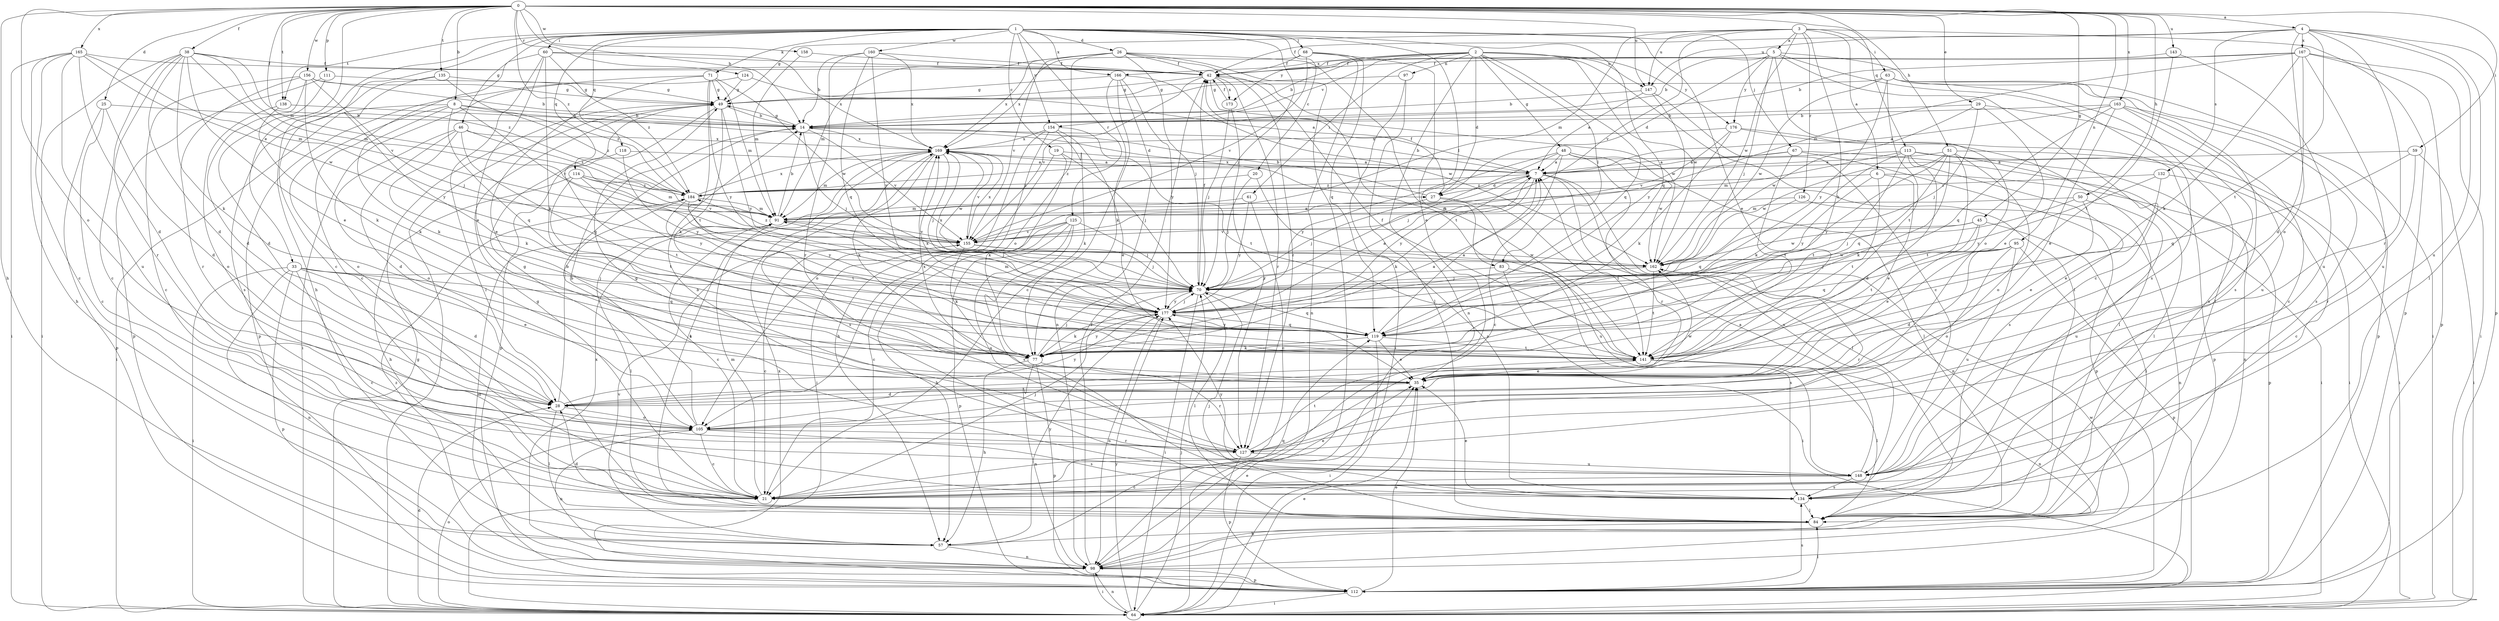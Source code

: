 strict digraph  {
0;
1;
2;
3;
4;
5;
6;
7;
8;
14;
19;
20;
21;
25;
26;
27;
28;
29;
33;
35;
38;
42;
45;
46;
48;
49;
50;
51;
57;
59;
60;
61;
63;
64;
67;
68;
70;
71;
77;
83;
84;
91;
95;
97;
98;
105;
111;
112;
113;
114;
118;
119;
124;
125;
126;
127;
132;
134;
135;
138;
141;
143;
147;
148;
154;
155;
156;
158;
160;
162;
163;
165;
166;
167;
169;
173;
176;
177;
184;
0 -> 4  [label=a];
0 -> 8  [label=b];
0 -> 14  [label=b];
0 -> 25  [label=d];
0 -> 29  [label=e];
0 -> 33  [label=e];
0 -> 38  [label=f];
0 -> 45  [label=g];
0 -> 50  [label=h];
0 -> 51  [label=h];
0 -> 57  [label=h];
0 -> 59  [label=i];
0 -> 91  [label=m];
0 -> 95  [label=n];
0 -> 105  [label=o];
0 -> 111  [label=p];
0 -> 113  [label=q];
0 -> 124  [label=r];
0 -> 135  [label=t];
0 -> 138  [label=t];
0 -> 143  [label=u];
0 -> 147  [label=u];
0 -> 156  [label=w];
0 -> 158  [label=w];
0 -> 163  [label=x];
0 -> 165  [label=x];
0 -> 184  [label=z];
1 -> 19  [label=c];
1 -> 20  [label=c];
1 -> 21  [label=c];
1 -> 26  [label=d];
1 -> 35  [label=e];
1 -> 46  [label=g];
1 -> 57  [label=h];
1 -> 60  [label=i];
1 -> 67  [label=j];
1 -> 68  [label=j];
1 -> 70  [label=j];
1 -> 71  [label=k];
1 -> 83  [label=l];
1 -> 114  [label=q];
1 -> 118  [label=q];
1 -> 119  [label=q];
1 -> 125  [label=r];
1 -> 138  [label=t];
1 -> 154  [label=v];
1 -> 160  [label=w];
1 -> 166  [label=x];
2 -> 14  [label=b];
2 -> 27  [label=d];
2 -> 48  [label=g];
2 -> 61  [label=i];
2 -> 83  [label=l];
2 -> 84  [label=l];
2 -> 97  [label=n];
2 -> 98  [label=n];
2 -> 119  [label=q];
2 -> 147  [label=u];
2 -> 154  [label=v];
2 -> 162  [label=w];
2 -> 166  [label=x];
2 -> 173  [label=y];
2 -> 176  [label=y];
3 -> 5  [label=a];
3 -> 6  [label=a];
3 -> 49  [label=g];
3 -> 63  [label=i];
3 -> 77  [label=k];
3 -> 91  [label=m];
3 -> 112  [label=p];
3 -> 126  [label=r];
3 -> 147  [label=u];
3 -> 155  [label=v];
3 -> 162  [label=w];
4 -> 42  [label=f];
4 -> 84  [label=l];
4 -> 105  [label=o];
4 -> 112  [label=p];
4 -> 127  [label=r];
4 -> 132  [label=s];
4 -> 141  [label=t];
4 -> 147  [label=u];
4 -> 148  [label=u];
4 -> 167  [label=x];
5 -> 14  [label=b];
5 -> 21  [label=c];
5 -> 27  [label=d];
5 -> 42  [label=f];
5 -> 64  [label=i];
5 -> 70  [label=j];
5 -> 105  [label=o];
5 -> 134  [label=s];
5 -> 176  [label=y];
6 -> 35  [label=e];
6 -> 112  [label=p];
6 -> 141  [label=t];
6 -> 177  [label=y];
6 -> 184  [label=z];
7 -> 14  [label=b];
7 -> 27  [label=d];
7 -> 77  [label=k];
7 -> 84  [label=l];
7 -> 98  [label=n];
7 -> 148  [label=u];
7 -> 169  [label=x];
7 -> 177  [label=y];
7 -> 184  [label=z];
8 -> 14  [label=b];
8 -> 27  [label=d];
8 -> 64  [label=i];
8 -> 77  [label=k];
8 -> 105  [label=o];
8 -> 119  [label=q];
8 -> 155  [label=v];
8 -> 184  [label=z];
14 -> 49  [label=g];
14 -> 70  [label=j];
14 -> 155  [label=v];
14 -> 169  [label=x];
19 -> 7  [label=a];
19 -> 64  [label=i];
19 -> 70  [label=j];
19 -> 77  [label=k];
20 -> 70  [label=j];
20 -> 134  [label=s];
20 -> 184  [label=z];
21 -> 35  [label=e];
21 -> 49  [label=g];
21 -> 70  [label=j];
21 -> 91  [label=m];
25 -> 14  [label=b];
25 -> 21  [label=c];
25 -> 28  [label=d];
25 -> 112  [label=p];
26 -> 42  [label=f];
26 -> 64  [label=i];
26 -> 70  [label=j];
26 -> 91  [label=m];
26 -> 105  [label=o];
26 -> 127  [label=r];
26 -> 141  [label=t];
26 -> 155  [label=v];
26 -> 169  [label=x];
27 -> 14  [label=b];
27 -> 42  [label=f];
27 -> 70  [label=j];
27 -> 141  [label=t];
27 -> 148  [label=u];
28 -> 14  [label=b];
28 -> 84  [label=l];
28 -> 105  [label=o];
28 -> 162  [label=w];
28 -> 177  [label=y];
29 -> 14  [label=b];
29 -> 35  [label=e];
29 -> 70  [label=j];
29 -> 134  [label=s];
29 -> 162  [label=w];
33 -> 21  [label=c];
33 -> 28  [label=d];
33 -> 35  [label=e];
33 -> 64  [label=i];
33 -> 70  [label=j];
33 -> 98  [label=n];
33 -> 112  [label=p];
33 -> 119  [label=q];
35 -> 28  [label=d];
35 -> 169  [label=x];
38 -> 21  [label=c];
38 -> 28  [label=d];
38 -> 35  [label=e];
38 -> 42  [label=f];
38 -> 64  [label=i];
38 -> 77  [label=k];
38 -> 91  [label=m];
38 -> 127  [label=r];
38 -> 155  [label=v];
38 -> 184  [label=z];
42 -> 49  [label=g];
42 -> 127  [label=r];
42 -> 141  [label=t];
42 -> 155  [label=v];
42 -> 162  [label=w];
42 -> 173  [label=x];
45 -> 35  [label=e];
45 -> 84  [label=l];
45 -> 141  [label=t];
45 -> 155  [label=v];
45 -> 162  [label=w];
46 -> 28  [label=d];
46 -> 77  [label=k];
46 -> 105  [label=o];
46 -> 119  [label=q];
46 -> 169  [label=x];
46 -> 184  [label=z];
48 -> 7  [label=a];
48 -> 21  [label=c];
48 -> 70  [label=j];
48 -> 84  [label=l];
48 -> 127  [label=r];
48 -> 162  [label=w];
48 -> 177  [label=y];
49 -> 14  [label=b];
49 -> 64  [label=i];
49 -> 77  [label=k];
49 -> 112  [label=p];
49 -> 177  [label=y];
50 -> 35  [label=e];
50 -> 70  [label=j];
50 -> 91  [label=m];
50 -> 148  [label=u];
51 -> 7  [label=a];
51 -> 64  [label=i];
51 -> 77  [label=k];
51 -> 105  [label=o];
51 -> 119  [label=q];
51 -> 141  [label=t];
51 -> 162  [label=w];
51 -> 177  [label=y];
57 -> 98  [label=n];
57 -> 119  [label=q];
57 -> 155  [label=v];
57 -> 177  [label=y];
59 -> 7  [label=a];
59 -> 64  [label=i];
59 -> 119  [label=q];
59 -> 127  [label=r];
60 -> 21  [label=c];
60 -> 35  [label=e];
60 -> 42  [label=f];
60 -> 77  [label=k];
60 -> 84  [label=l];
60 -> 169  [label=x];
60 -> 184  [label=z];
61 -> 21  [label=c];
61 -> 91  [label=m];
61 -> 177  [label=y];
63 -> 49  [label=g];
63 -> 84  [label=l];
63 -> 112  [label=p];
63 -> 134  [label=s];
63 -> 141  [label=t];
63 -> 162  [label=w];
63 -> 177  [label=y];
64 -> 28  [label=d];
64 -> 35  [label=e];
64 -> 49  [label=g];
64 -> 70  [label=j];
64 -> 98  [label=n];
64 -> 105  [label=o];
64 -> 177  [label=y];
67 -> 7  [label=a];
67 -> 64  [label=i];
67 -> 112  [label=p];
67 -> 141  [label=t];
67 -> 184  [label=z];
68 -> 35  [label=e];
68 -> 42  [label=f];
68 -> 98  [label=n];
68 -> 119  [label=q];
68 -> 155  [label=v];
68 -> 169  [label=x];
70 -> 42  [label=f];
70 -> 64  [label=i];
70 -> 84  [label=l];
70 -> 119  [label=q];
70 -> 169  [label=x];
70 -> 177  [label=y];
71 -> 35  [label=e];
71 -> 49  [label=g];
71 -> 64  [label=i];
71 -> 91  [label=m];
71 -> 141  [label=t];
71 -> 162  [label=w];
71 -> 177  [label=y];
77 -> 7  [label=a];
77 -> 57  [label=h];
77 -> 70  [label=j];
77 -> 98  [label=n];
77 -> 112  [label=p];
77 -> 127  [label=r];
77 -> 177  [label=y];
83 -> 64  [label=i];
83 -> 70  [label=j];
83 -> 134  [label=s];
84 -> 28  [label=d];
84 -> 57  [label=h];
84 -> 70  [label=j];
91 -> 14  [label=b];
91 -> 21  [label=c];
91 -> 70  [label=j];
91 -> 84  [label=l];
91 -> 155  [label=v];
95 -> 28  [label=d];
95 -> 70  [label=j];
95 -> 105  [label=o];
95 -> 112  [label=p];
95 -> 119  [label=q];
95 -> 148  [label=u];
95 -> 162  [label=w];
97 -> 49  [label=g];
97 -> 64  [label=i];
97 -> 84  [label=l];
98 -> 35  [label=e];
98 -> 42  [label=f];
98 -> 64  [label=i];
98 -> 91  [label=m];
98 -> 112  [label=p];
98 -> 162  [label=w];
98 -> 169  [label=x];
98 -> 184  [label=z];
105 -> 14  [label=b];
105 -> 21  [label=c];
105 -> 49  [label=g];
105 -> 98  [label=n];
105 -> 127  [label=r];
105 -> 134  [label=s];
111 -> 28  [label=d];
111 -> 49  [label=g];
111 -> 112  [label=p];
112 -> 35  [label=e];
112 -> 64  [label=i];
112 -> 84  [label=l];
112 -> 134  [label=s];
112 -> 169  [label=x];
113 -> 7  [label=a];
113 -> 28  [label=d];
113 -> 64  [label=i];
113 -> 77  [label=k];
113 -> 84  [label=l];
113 -> 91  [label=m];
113 -> 98  [label=n];
113 -> 134  [label=s];
113 -> 141  [label=t];
114 -> 57  [label=h];
114 -> 91  [label=m];
114 -> 141  [label=t];
114 -> 155  [label=v];
114 -> 177  [label=y];
114 -> 184  [label=z];
118 -> 7  [label=a];
118 -> 141  [label=t];
118 -> 177  [label=y];
119 -> 7  [label=a];
119 -> 35  [label=e];
119 -> 64  [label=i];
119 -> 77  [label=k];
119 -> 141  [label=t];
119 -> 169  [label=x];
119 -> 177  [label=y];
124 -> 7  [label=a];
124 -> 49  [label=g];
124 -> 112  [label=p];
125 -> 21  [label=c];
125 -> 57  [label=h];
125 -> 70  [label=j];
125 -> 112  [label=p];
125 -> 134  [label=s];
125 -> 148  [label=u];
125 -> 155  [label=v];
126 -> 91  [label=m];
126 -> 98  [label=n];
126 -> 119  [label=q];
127 -> 14  [label=b];
127 -> 49  [label=g];
127 -> 112  [label=p];
127 -> 141  [label=t];
127 -> 148  [label=u];
132 -> 21  [label=c];
132 -> 35  [label=e];
132 -> 177  [label=y];
132 -> 184  [label=z];
134 -> 35  [label=e];
134 -> 84  [label=l];
135 -> 49  [label=g];
135 -> 134  [label=s];
135 -> 177  [label=y];
135 -> 184  [label=z];
138 -> 14  [label=b];
138 -> 77  [label=k];
138 -> 105  [label=o];
141 -> 35  [label=e];
141 -> 42  [label=f];
141 -> 84  [label=l];
141 -> 98  [label=n];
143 -> 42  [label=f];
143 -> 141  [label=t];
143 -> 148  [label=u];
147 -> 7  [label=a];
147 -> 14  [label=b];
147 -> 21  [label=c];
147 -> 177  [label=y];
148 -> 7  [label=a];
148 -> 21  [label=c];
148 -> 134  [label=s];
148 -> 177  [label=y];
154 -> 35  [label=e];
154 -> 57  [label=h];
154 -> 77  [label=k];
154 -> 105  [label=o];
154 -> 141  [label=t];
154 -> 169  [label=x];
155 -> 7  [label=a];
155 -> 21  [label=c];
155 -> 70  [label=j];
155 -> 77  [label=k];
155 -> 162  [label=w];
155 -> 169  [label=x];
155 -> 184  [label=z];
156 -> 14  [label=b];
156 -> 21  [label=c];
156 -> 28  [label=d];
156 -> 49  [label=g];
156 -> 70  [label=j];
156 -> 77  [label=k];
156 -> 127  [label=r];
158 -> 42  [label=f];
158 -> 91  [label=m];
160 -> 14  [label=b];
160 -> 42  [label=f];
160 -> 119  [label=q];
160 -> 127  [label=r];
160 -> 169  [label=x];
160 -> 177  [label=y];
162 -> 70  [label=j];
162 -> 127  [label=r];
162 -> 141  [label=t];
163 -> 7  [label=a];
163 -> 14  [label=b];
163 -> 21  [label=c];
163 -> 35  [label=e];
163 -> 119  [label=q];
163 -> 134  [label=s];
163 -> 148  [label=u];
165 -> 21  [label=c];
165 -> 28  [label=d];
165 -> 42  [label=f];
165 -> 57  [label=h];
165 -> 64  [label=i];
165 -> 91  [label=m];
165 -> 148  [label=u];
165 -> 162  [label=w];
166 -> 21  [label=c];
166 -> 49  [label=g];
166 -> 77  [label=k];
166 -> 98  [label=n];
166 -> 162  [label=w];
166 -> 177  [label=y];
167 -> 14  [label=b];
167 -> 28  [label=d];
167 -> 42  [label=f];
167 -> 64  [label=i];
167 -> 77  [label=k];
167 -> 91  [label=m];
167 -> 112  [label=p];
167 -> 148  [label=u];
169 -> 7  [label=a];
169 -> 70  [label=j];
169 -> 77  [label=k];
169 -> 84  [label=l];
169 -> 91  [label=m];
169 -> 134  [label=s];
169 -> 155  [label=v];
169 -> 162  [label=w];
173 -> 42  [label=f];
173 -> 70  [label=j];
173 -> 127  [label=r];
176 -> 77  [label=k];
176 -> 84  [label=l];
176 -> 112  [label=p];
176 -> 155  [label=v];
176 -> 169  [label=x];
177 -> 7  [label=a];
177 -> 70  [label=j];
177 -> 77  [label=k];
177 -> 91  [label=m];
177 -> 98  [label=n];
177 -> 119  [label=q];
184 -> 91  [label=m];
184 -> 141  [label=t];
184 -> 148  [label=u];
184 -> 169  [label=x];
184 -> 177  [label=y];
}
